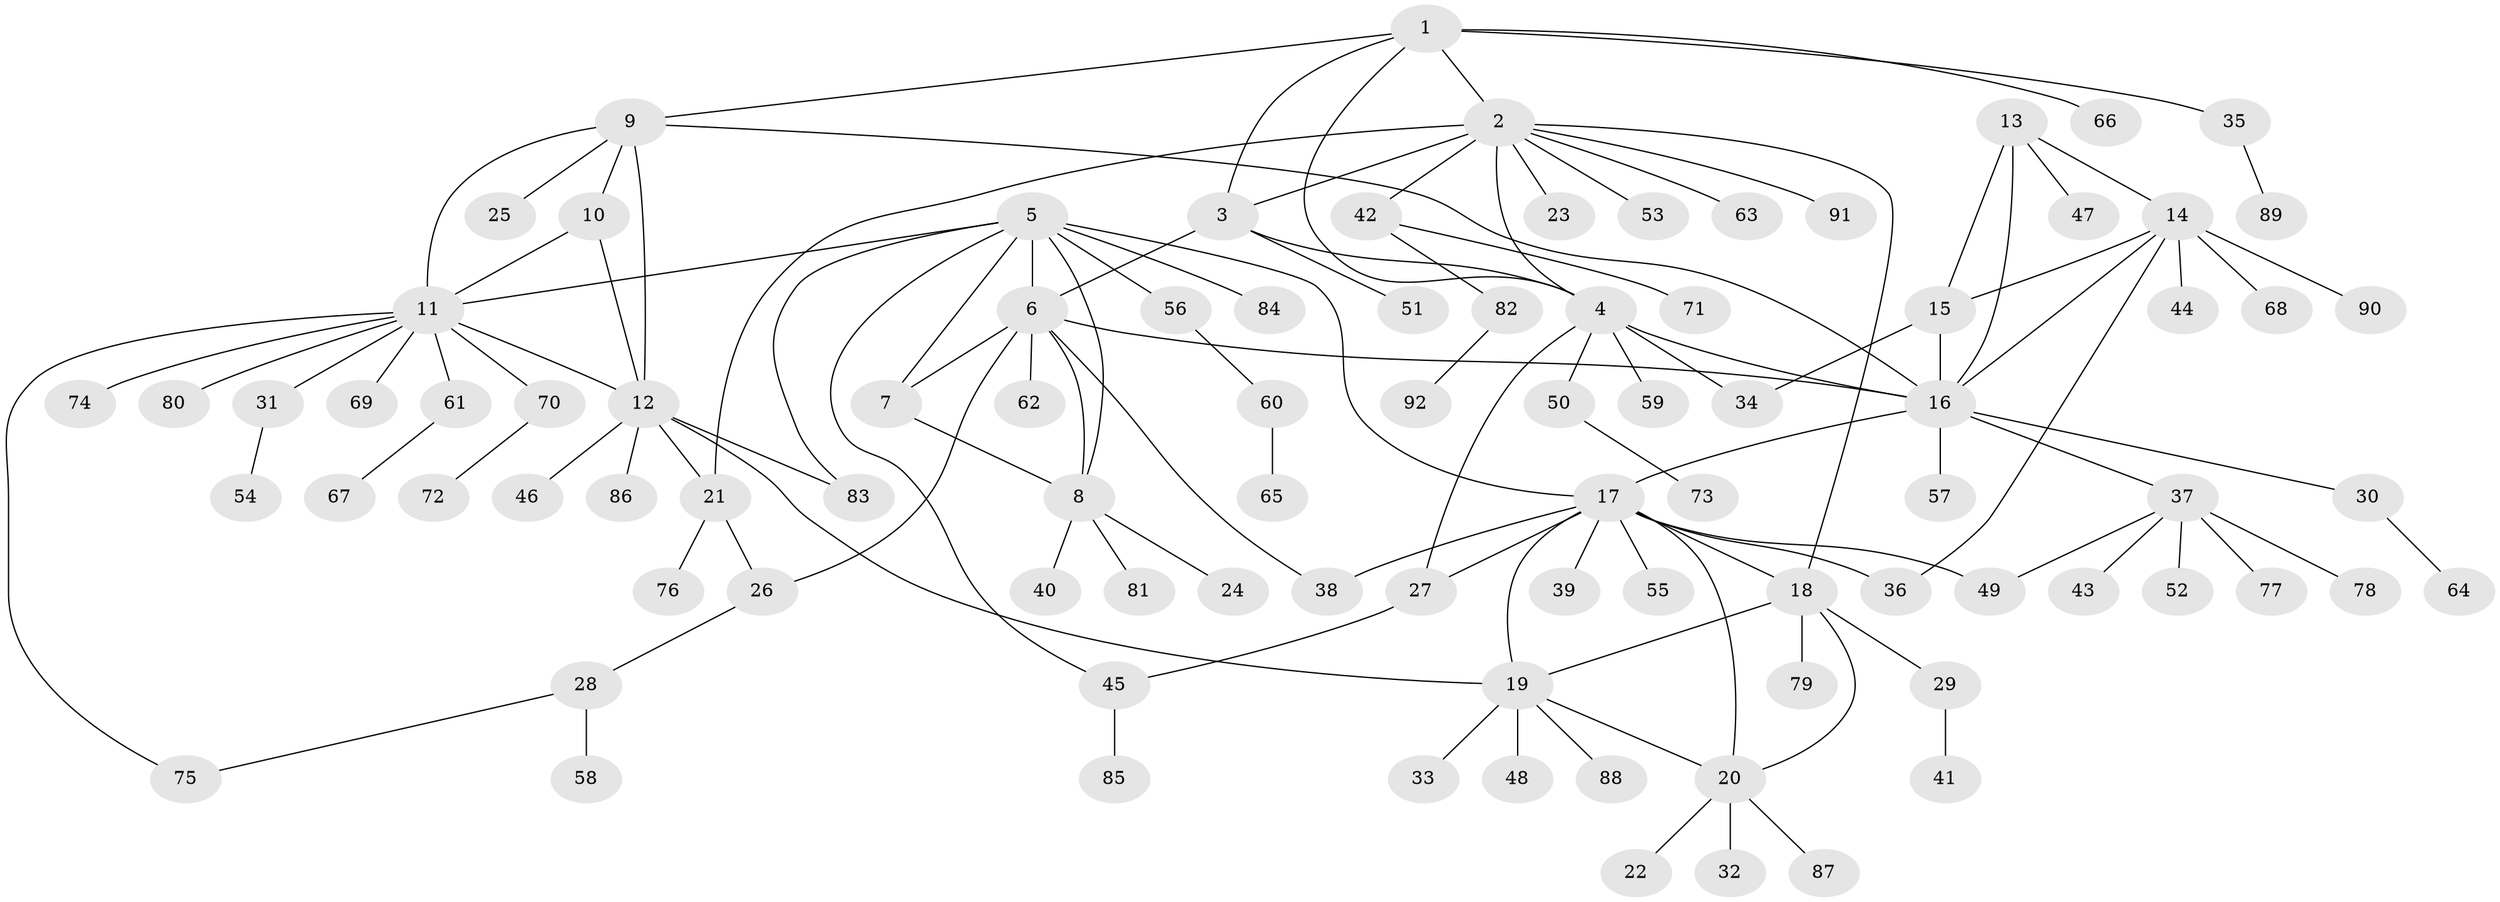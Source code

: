 // coarse degree distribution, {5: 0.041666666666666664, 11: 0.013888888888888888, 7: 0.041666666666666664, 13: 0.027777777777777776, 2: 0.1527777777777778, 4: 0.027777777777777776, 3: 0.041666666666666664, 9: 0.013888888888888888, 12: 0.013888888888888888, 6: 0.027777777777777776, 1: 0.5972222222222222}
// Generated by graph-tools (version 1.1) at 2025/52/02/27/25 19:52:15]
// undirected, 92 vertices, 122 edges
graph export_dot {
graph [start="1"]
  node [color=gray90,style=filled];
  1;
  2;
  3;
  4;
  5;
  6;
  7;
  8;
  9;
  10;
  11;
  12;
  13;
  14;
  15;
  16;
  17;
  18;
  19;
  20;
  21;
  22;
  23;
  24;
  25;
  26;
  27;
  28;
  29;
  30;
  31;
  32;
  33;
  34;
  35;
  36;
  37;
  38;
  39;
  40;
  41;
  42;
  43;
  44;
  45;
  46;
  47;
  48;
  49;
  50;
  51;
  52;
  53;
  54;
  55;
  56;
  57;
  58;
  59;
  60;
  61;
  62;
  63;
  64;
  65;
  66;
  67;
  68;
  69;
  70;
  71;
  72;
  73;
  74;
  75;
  76;
  77;
  78;
  79;
  80;
  81;
  82;
  83;
  84;
  85;
  86;
  87;
  88;
  89;
  90;
  91;
  92;
  1 -- 2;
  1 -- 3;
  1 -- 4;
  1 -- 9;
  1 -- 35;
  1 -- 66;
  2 -- 3;
  2 -- 4;
  2 -- 18;
  2 -- 21;
  2 -- 23;
  2 -- 42;
  2 -- 53;
  2 -- 63;
  2 -- 91;
  3 -- 4;
  3 -- 6;
  3 -- 51;
  4 -- 16;
  4 -- 27;
  4 -- 34;
  4 -- 50;
  4 -- 59;
  5 -- 6;
  5 -- 7;
  5 -- 8;
  5 -- 11;
  5 -- 17;
  5 -- 45;
  5 -- 56;
  5 -- 83;
  5 -- 84;
  6 -- 7;
  6 -- 8;
  6 -- 16;
  6 -- 26;
  6 -- 38;
  6 -- 62;
  7 -- 8;
  8 -- 24;
  8 -- 40;
  8 -- 81;
  9 -- 10;
  9 -- 11;
  9 -- 12;
  9 -- 16;
  9 -- 25;
  10 -- 11;
  10 -- 12;
  11 -- 12;
  11 -- 31;
  11 -- 61;
  11 -- 69;
  11 -- 70;
  11 -- 74;
  11 -- 75;
  11 -- 80;
  12 -- 19;
  12 -- 21;
  12 -- 46;
  12 -- 83;
  12 -- 86;
  13 -- 14;
  13 -- 15;
  13 -- 16;
  13 -- 47;
  14 -- 15;
  14 -- 16;
  14 -- 36;
  14 -- 44;
  14 -- 68;
  14 -- 90;
  15 -- 16;
  15 -- 34;
  16 -- 17;
  16 -- 30;
  16 -- 37;
  16 -- 57;
  17 -- 18;
  17 -- 19;
  17 -- 20;
  17 -- 27;
  17 -- 36;
  17 -- 38;
  17 -- 39;
  17 -- 49;
  17 -- 55;
  18 -- 19;
  18 -- 20;
  18 -- 29;
  18 -- 79;
  19 -- 20;
  19 -- 33;
  19 -- 48;
  19 -- 88;
  20 -- 22;
  20 -- 32;
  20 -- 87;
  21 -- 26;
  21 -- 76;
  26 -- 28;
  27 -- 45;
  28 -- 58;
  28 -- 75;
  29 -- 41;
  30 -- 64;
  31 -- 54;
  35 -- 89;
  37 -- 43;
  37 -- 49;
  37 -- 52;
  37 -- 77;
  37 -- 78;
  42 -- 71;
  42 -- 82;
  45 -- 85;
  50 -- 73;
  56 -- 60;
  60 -- 65;
  61 -- 67;
  70 -- 72;
  82 -- 92;
}
